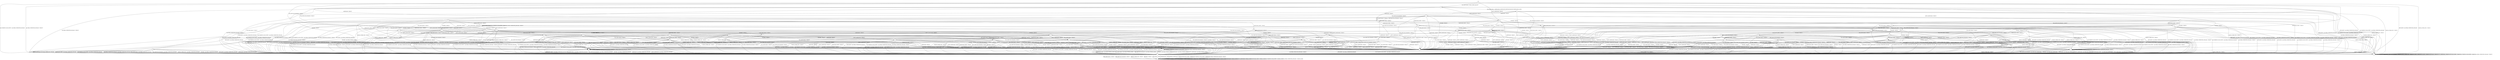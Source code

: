 digraph g {

	s0 [shape="circle" label="s0"];
	s1 [shape="circle" label="s1"];
	s2 [shape="circle" label="s2"];
	s3 [shape="circle" label="s3"];
	s4 [shape="circle" label="s4"];
	s5 [shape="circle" label="s5"];
	s6 [shape="circle" label="s6"];
	s7 [shape="circle" label="s7"];
	s8 [shape="circle" label="s8"];
	s9 [shape="circle" label="s9"];
	s10 [shape="circle" label="s10"];
	s11 [shape="circle" label="s11"];
	s12 [shape="circle" label="s12"];
	s13 [shape="circle" label="s13"];
	s14 [shape="circle" label="s14"];
	s15 [shape="circle" label="s15"];
	s16 [shape="circle" label="s16"];
	s17 [shape="circle" label="s17"];
	s18 [shape="circle" label="s18"];
	s19 [shape="circle" label="s19"];
	s20 [shape="circle" label="s20"];
	s21 [shape="circle" label="s21"];
	s22 [shape="circle" label="s22"];
	s23 [shape="circle" label="s23"];
	s24 [shape="circle" label="s24"];
	s25 [shape="circle" label="s25"];
	s26 [shape="circle" label="s26"];
	s27 [shape="circle" label="s27"];
	s28 [shape="circle" label="s28"];
	s29 [shape="circle" label="s29"];
	s30 [shape="circle" label="s30"];
	s31 [shape="circle" label="s31"];
	s32 [shape="circle" label="s32"];
	s33 [shape="circle" label="s33"];
	s34 [shape="circle" label="s34"];
	s35 [shape="circle" label="s35"];
	s36 [shape="circle" label="s36"];
	s37 [shape="circle" label="s37"];
	s38 [shape="circle" label="s38"];
	s39 [shape="circle" label="s39"];
	s40 [shape="circle" label="s40"];
	s41 [shape="circle" label="s41"];
	s42 [shape="circle" label="s42"];
	s43 [shape="circle" label="s43"];
	s44 [shape="circle" label="s44"];
	s45 [shape="circle" label="s45"];
	s46 [shape="circle" label="s46"];
	s47 [shape="circle" label="s47"];
	s48 [shape="circle" label="s48"];
	s49 [shape="circle" label="s49"];
	s50 [shape="circle" label="s50"];
	s51 [shape="circle" label="s51"];
	s52 [shape="circle" label="s52"];
	s53 [shape="circle" label="s53"];
	s54 [shape="circle" label="s54"];
	s55 [shape="circle" label="s55"];
	s56 [shape="circle" label="s56"];
	s57 [shape="circle" label="s57"];
	s0 -> s2 [label="RSA_CLIENT_HELLO / HELLO_VERIFY_REQUEST"];
	s0 -> s6 [label="RSA_CLIENT_KEY_EXCHANGE / TIMEOUT"];
	s0 -> s11 [label="CHANGE_CIPHER_SPEC / TIMEOUT"];
	s0 -> s8 [label="FINISHED / TIMEOUT"];
	s0 -> s1 [label="APPLICATION / Alert(FATAL,UNEXPECTED_MESSAGE)"];
	s0 -> s48 [label="CERTIFICATE / TIMEOUT"];
	s0 -> s18 [label="EMPTY_CERTIFICATE / TIMEOUT"];
	s0 -> s8 [label="CERTIFICATE_VERIFY / TIMEOUT"];
	s0 -> s1 [label="Alert(WARNING,CLOSE_NOTIFY) / Alert(FATAL,UNEXPECTED_MESSAGE)"];
	s0 -> s1 [label="Alert(FATAL,UNEXPECTED_MESSAGE) / TIMEOUT"];
	s1 -> s3 [label="RSA_CLIENT_HELLO / TIMEOUT"];
	s1 -> s3 [label="RSA_CLIENT_KEY_EXCHANGE / TIMEOUT"];
	s1 -> s3 [label="CHANGE_CIPHER_SPEC / TIMEOUT"];
	s1 -> s3 [label="FINISHED / TIMEOUT"];
	s1 -> s3 [label="APPLICATION / TIMEOUT"];
	s1 -> s3 [label="CERTIFICATE / TIMEOUT"];
	s1 -> s3 [label="EMPTY_CERTIFICATE / TIMEOUT"];
	s1 -> s3 [label="CERTIFICATE_VERIFY / TIMEOUT"];
	s1 -> s3 [label="Alert(WARNING,CLOSE_NOTIFY) / TIMEOUT"];
	s1 -> s3 [label="Alert(FATAL,UNEXPECTED_MESSAGE) / TIMEOUT"];
	s2 -> s4 [label="RSA_CLIENT_HELLO / SERVER_HELLO,CERTIFICATE,CERTIFICATE_REQUEST,SERVER_HELLO_DONE"];
	s2 -> s6 [label="RSA_CLIENT_KEY_EXCHANGE / TIMEOUT"];
	s2 -> s11 [label="CHANGE_CIPHER_SPEC / TIMEOUT"];
	s2 -> s8 [label="FINISHED / TIMEOUT"];
	s2 -> s1 [label="APPLICATION / Alert(FATAL,UNEXPECTED_MESSAGE)"];
	s2 -> s48 [label="CERTIFICATE / TIMEOUT"];
	s2 -> s18 [label="EMPTY_CERTIFICATE / TIMEOUT"];
	s2 -> s8 [label="CERTIFICATE_VERIFY / TIMEOUT"];
	s2 -> s1 [label="Alert(WARNING,CLOSE_NOTIFY) / Alert(FATAL,UNEXPECTED_MESSAGE)"];
	s2 -> s1 [label="Alert(FATAL,UNEXPECTED_MESSAGE) / TIMEOUT"];
	s3 -> s3 [label="RSA_CLIENT_HELLO / SOCKET_CLOSED"];
	s3 -> s3 [label="RSA_CLIENT_KEY_EXCHANGE / SOCKET_CLOSED"];
	s3 -> s3 [label="CHANGE_CIPHER_SPEC / SOCKET_CLOSED"];
	s3 -> s3 [label="FINISHED / SOCKET_CLOSED"];
	s3 -> s3 [label="APPLICATION / SOCKET_CLOSED"];
	s3 -> s3 [label="CERTIFICATE / SOCKET_CLOSED"];
	s3 -> s3 [label="EMPTY_CERTIFICATE / SOCKET_CLOSED"];
	s3 -> s3 [label="CERTIFICATE_VERIFY / SOCKET_CLOSED"];
	s3 -> s3 [label="Alert(WARNING,CLOSE_NOTIFY) / SOCKET_CLOSED"];
	s3 -> s3 [label="Alert(FATAL,UNEXPECTED_MESSAGE) / SOCKET_CLOSED"];
	s4 -> s5 [label="RSA_CLIENT_HELLO / TIMEOUT"];
	s4 -> s14 [label="RSA_CLIENT_KEY_EXCHANGE / TIMEOUT"];
	s4 -> s11 [label="CHANGE_CIPHER_SPEC / TIMEOUT"];
	s4 -> s8 [label="FINISHED / TIMEOUT"];
	s4 -> s1 [label="APPLICATION / Alert(FATAL,UNEXPECTED_MESSAGE)"];
	s4 -> s13 [label="CERTIFICATE / TIMEOUT"];
	s4 -> s9 [label="EMPTY_CERTIFICATE / TIMEOUT"];
	s4 -> s8 [label="CERTIFICATE_VERIFY / TIMEOUT"];
	s4 -> s1 [label="Alert(WARNING,CLOSE_NOTIFY) / Alert(FATAL,UNEXPECTED_MESSAGE)"];
	s4 -> s1 [label="Alert(FATAL,UNEXPECTED_MESSAGE) / TIMEOUT"];
	s5 -> s1 [label="RSA_CLIENT_HELLO / Alert(FATAL,UNEXPECTED_MESSAGE)"];
	s5 -> s1 [label="RSA_CLIENT_KEY_EXCHANGE / Alert(FATAL,UNEXPECTED_MESSAGE)"];
	s5 -> s1 [label="CHANGE_CIPHER_SPEC / Alert(FATAL,UNEXPECTED_MESSAGE)"];
	s5 -> s1 [label="FINISHED / Alert(FATAL,UNEXPECTED_MESSAGE)"];
	s5 -> s1 [label="APPLICATION / Alert(FATAL,UNEXPECTED_MESSAGE)"];
	s5 -> s1 [label="CERTIFICATE / Alert(FATAL,UNEXPECTED_MESSAGE)"];
	s5 -> s1 [label="EMPTY_CERTIFICATE / Alert(FATAL,UNEXPECTED_MESSAGE)"];
	s5 -> s1 [label="CERTIFICATE_VERIFY / Alert(FATAL,UNEXPECTED_MESSAGE)"];
	s5 -> s1 [label="Alert(WARNING,CLOSE_NOTIFY) / Alert(FATAL,UNEXPECTED_MESSAGE)"];
	s5 -> s1 [label="Alert(FATAL,UNEXPECTED_MESSAGE) / Alert(FATAL,UNEXPECTED_MESSAGE)"];
	s6 -> s17 [label="RSA_CLIENT_HELLO / TIMEOUT"];
	s6 -> s8 [label="RSA_CLIENT_KEY_EXCHANGE / TIMEOUT"];
	s6 -> s7 [label="CHANGE_CIPHER_SPEC / TIMEOUT"];
	s6 -> s32 [label="FINISHED / TIMEOUT"];
	s6 -> s1 [label="APPLICATION / Alert(FATAL,UNEXPECTED_MESSAGE)"];
	s6 -> s25 [label="CERTIFICATE / TIMEOUT"];
	s6 -> s25 [label="EMPTY_CERTIFICATE / TIMEOUT"];
	s6 -> s27 [label="CERTIFICATE_VERIFY / TIMEOUT"];
	s6 -> s1 [label="Alert(WARNING,CLOSE_NOTIFY) / Alert(FATAL,UNEXPECTED_MESSAGE)"];
	s6 -> s1 [label="Alert(FATAL,UNEXPECTED_MESSAGE) / TIMEOUT"];
	s7 -> s1 [label="RSA_CLIENT_HELLO / Alert(FATAL,UNEXPECTED_MESSAGE)"];
	s7 -> s1 [label="RSA_CLIENT_KEY_EXCHANGE / Alert(FATAL,UNEXPECTED_MESSAGE)"];
	s7 -> s11 [label="CHANGE_CIPHER_SPEC / TIMEOUT"];
	s7 -> s1 [label="FINISHED / Alert(FATAL,UNEXPECTED_MESSAGE)"];
	s7 -> s7 [label="APPLICATION / TIMEOUT"];
	s7 -> s1 [label="CERTIFICATE / Alert(FATAL,UNEXPECTED_MESSAGE)"];
	s7 -> s1 [label="EMPTY_CERTIFICATE / Alert(FATAL,UNEXPECTED_MESSAGE)"];
	s7 -> s1 [label="CERTIFICATE_VERIFY / Alert(FATAL,UNEXPECTED_MESSAGE)"];
	s7 -> s7 [label="Alert(WARNING,CLOSE_NOTIFY) / TIMEOUT"];
	s7 -> s7 [label="Alert(FATAL,UNEXPECTED_MESSAGE) / TIMEOUT"];
	s8 -> s8 [label="RSA_CLIENT_HELLO / TIMEOUT"];
	s8 -> s8 [label="RSA_CLIENT_KEY_EXCHANGE / TIMEOUT"];
	s8 -> s11 [label="CHANGE_CIPHER_SPEC / TIMEOUT"];
	s8 -> s8 [label="FINISHED / TIMEOUT"];
	s8 -> s1 [label="APPLICATION / Alert(FATAL,UNEXPECTED_MESSAGE)"];
	s8 -> s8 [label="CERTIFICATE / TIMEOUT"];
	s8 -> s8 [label="EMPTY_CERTIFICATE / TIMEOUT"];
	s8 -> s8 [label="CERTIFICATE_VERIFY / TIMEOUT"];
	s8 -> s1 [label="Alert(WARNING,CLOSE_NOTIFY) / Alert(FATAL,UNEXPECTED_MESSAGE)"];
	s8 -> s1 [label="Alert(FATAL,UNEXPECTED_MESSAGE) / TIMEOUT"];
	s9 -> s21 [label="RSA_CLIENT_HELLO / TIMEOUT"];
	s9 -> s55 [label="RSA_CLIENT_KEY_EXCHANGE / TIMEOUT"];
	s9 -> s10 [label="CHANGE_CIPHER_SPEC / TIMEOUT"];
	s9 -> s31 [label="FINISHED / TIMEOUT"];
	s9 -> s1 [label="APPLICATION / Alert(FATAL,UNEXPECTED_MESSAGE)"];
	s9 -> s8 [label="CERTIFICATE / TIMEOUT"];
	s9 -> s8 [label="EMPTY_CERTIFICATE / TIMEOUT"];
	s9 -> s12 [label="CERTIFICATE_VERIFY / TIMEOUT"];
	s9 -> s1 [label="Alert(WARNING,CLOSE_NOTIFY) / Alert(FATAL,UNEXPECTED_MESSAGE)"];
	s9 -> s1 [label="Alert(FATAL,UNEXPECTED_MESSAGE) / TIMEOUT"];
	s10 -> s1 [label="RSA_CLIENT_HELLO / Alert(FATAL,BAD_CERTIFICATE)"];
	s10 -> s1 [label="RSA_CLIENT_KEY_EXCHANGE / Alert(FATAL,BAD_CERTIFICATE)"];
	s10 -> s11 [label="CHANGE_CIPHER_SPEC / TIMEOUT"];
	s10 -> s1 [label="FINISHED / Alert(FATAL,BAD_CERTIFICATE)"];
	s10 -> s10 [label="APPLICATION / TIMEOUT"];
	s10 -> s1 [label="CERTIFICATE / Alert(FATAL,BAD_CERTIFICATE)"];
	s10 -> s1 [label="EMPTY_CERTIFICATE / Alert(FATAL,BAD_CERTIFICATE)"];
	s10 -> s1 [label="CERTIFICATE_VERIFY / Alert(FATAL,BAD_CERTIFICATE)"];
	s10 -> s10 [label="Alert(WARNING,CLOSE_NOTIFY) / TIMEOUT"];
	s10 -> s10 [label="Alert(FATAL,UNEXPECTED_MESSAGE) / TIMEOUT"];
	s11 -> s11 [label="RSA_CLIENT_HELLO / TIMEOUT"];
	s11 -> s11 [label="RSA_CLIENT_KEY_EXCHANGE / TIMEOUT"];
	s11 -> s11 [label="CHANGE_CIPHER_SPEC / TIMEOUT"];
	s11 -> s11 [label="FINISHED / TIMEOUT"];
	s11 -> s11 [label="APPLICATION / TIMEOUT"];
	s11 -> s11 [label="CERTIFICATE / TIMEOUT"];
	s11 -> s11 [label="EMPTY_CERTIFICATE / TIMEOUT"];
	s11 -> s11 [label="CERTIFICATE_VERIFY / TIMEOUT"];
	s11 -> s11 [label="Alert(WARNING,CLOSE_NOTIFY) / TIMEOUT"];
	s11 -> s11 [label="Alert(FATAL,UNEXPECTED_MESSAGE) / TIMEOUT"];
	s12 -> s46 [label="RSA_CLIENT_HELLO / TIMEOUT"];
	s12 -> s50 [label="RSA_CLIENT_KEY_EXCHANGE / TIMEOUT"];
	s12 -> s10 [label="CHANGE_CIPHER_SPEC / TIMEOUT"];
	s12 -> s33 [label="FINISHED / TIMEOUT"];
	s12 -> s1 [label="APPLICATION / Alert(FATAL,UNEXPECTED_MESSAGE)"];
	s12 -> s8 [label="CERTIFICATE / TIMEOUT"];
	s12 -> s8 [label="EMPTY_CERTIFICATE / TIMEOUT"];
	s12 -> s8 [label="CERTIFICATE_VERIFY / TIMEOUT"];
	s12 -> s1 [label="Alert(WARNING,CLOSE_NOTIFY) / Alert(FATAL,UNEXPECTED_MESSAGE)"];
	s12 -> s1 [label="Alert(FATAL,UNEXPECTED_MESSAGE) / TIMEOUT"];
	s13 -> s48 [label="RSA_CLIENT_HELLO / TIMEOUT"];
	s13 -> s8 [label="RSA_CLIENT_KEY_EXCHANGE / TIMEOUT"];
	s13 -> s11 [label="CHANGE_CIPHER_SPEC / TIMEOUT"];
	s13 -> s47 [label="FINISHED / TIMEOUT"];
	s13 -> s1 [label="APPLICATION / Alert(FATAL,UNEXPECTED_MESSAGE)"];
	s13 -> s8 [label="CERTIFICATE / TIMEOUT"];
	s13 -> s8 [label="EMPTY_CERTIFICATE / TIMEOUT"];
	s13 -> s52 [label="CERTIFICATE_VERIFY / TIMEOUT"];
	s13 -> s1 [label="Alert(WARNING,CLOSE_NOTIFY) / Alert(FATAL,UNEXPECTED_MESSAGE)"];
	s13 -> s1 [label="Alert(FATAL,UNEXPECTED_MESSAGE) / TIMEOUT"];
	s14 -> s17 [label="RSA_CLIENT_HELLO / TIMEOUT"];
	s14 -> s8 [label="RSA_CLIENT_KEY_EXCHANGE / TIMEOUT"];
	s14 -> s22 [label="CHANGE_CIPHER_SPEC / TIMEOUT"];
	s14 -> s32 [label="FINISHED / TIMEOUT"];
	s14 -> s1 [label="APPLICATION / Alert(FATAL,UNEXPECTED_MESSAGE)"];
	s14 -> s25 [label="CERTIFICATE / TIMEOUT"];
	s14 -> s25 [label="EMPTY_CERTIFICATE / TIMEOUT"];
	s14 -> s15 [label="CERTIFICATE_VERIFY / TIMEOUT"];
	s14 -> s1 [label="Alert(WARNING,CLOSE_NOTIFY) / Alert(FATAL,UNEXPECTED_MESSAGE)"];
	s14 -> s1 [label="Alert(FATAL,UNEXPECTED_MESSAGE) / TIMEOUT"];
	s15 -> s15 [label="RSA_CLIENT_HELLO / TIMEOUT"];
	s15 -> s8 [label="RSA_CLIENT_KEY_EXCHANGE / TIMEOUT"];
	s15 -> s16 [label="CHANGE_CIPHER_SPEC / TIMEOUT"];
	s15 -> s34 [label="FINISHED / TIMEOUT"];
	s15 -> s1 [label="APPLICATION / Alert(FATAL,UNEXPECTED_MESSAGE)"];
	s15 -> s20 [label="CERTIFICATE / TIMEOUT"];
	s15 -> s20 [label="EMPTY_CERTIFICATE / TIMEOUT"];
	s15 -> s8 [label="CERTIFICATE_VERIFY / TIMEOUT"];
	s15 -> s1 [label="Alert(WARNING,CLOSE_NOTIFY) / Alert(FATAL,UNEXPECTED_MESSAGE)"];
	s15 -> s1 [label="Alert(FATAL,UNEXPECTED_MESSAGE) / TIMEOUT"];
	s16 -> s1 [label="RSA_CLIENT_HELLO / Alert(FATAL,INTERNAL_ERROR)"];
	s16 -> s1 [label="RSA_CLIENT_KEY_EXCHANGE / Alert(FATAL,INTERNAL_ERROR)"];
	s16 -> s11 [label="CHANGE_CIPHER_SPEC / TIMEOUT"];
	s16 -> s1 [label="FINISHED / Alert(FATAL,INTERNAL_ERROR)"];
	s16 -> s16 [label="APPLICATION / TIMEOUT"];
	s16 -> s1 [label="CERTIFICATE / Alert(FATAL,INTERNAL_ERROR)"];
	s16 -> s1 [label="EMPTY_CERTIFICATE / Alert(FATAL,INTERNAL_ERROR)"];
	s16 -> s1 [label="CERTIFICATE_VERIFY / Alert(FATAL,INTERNAL_ERROR)"];
	s16 -> s16 [label="Alert(WARNING,CLOSE_NOTIFY) / TIMEOUT"];
	s16 -> s16 [label="Alert(FATAL,UNEXPECTED_MESSAGE) / TIMEOUT"];
	s17 -> s8 [label="RSA_CLIENT_HELLO / TIMEOUT"];
	s17 -> s8 [label="RSA_CLIENT_KEY_EXCHANGE / TIMEOUT"];
	s17 -> s7 [label="CHANGE_CIPHER_SPEC / TIMEOUT"];
	s17 -> s54 [label="FINISHED / TIMEOUT"];
	s17 -> s1 [label="APPLICATION / Alert(FATAL,UNEXPECTED_MESSAGE)"];
	s17 -> s24 [label="CERTIFICATE / TIMEOUT"];
	s17 -> s24 [label="EMPTY_CERTIFICATE / TIMEOUT"];
	s17 -> s23 [label="CERTIFICATE_VERIFY / TIMEOUT"];
	s17 -> s1 [label="Alert(WARNING,CLOSE_NOTIFY) / Alert(FATAL,UNEXPECTED_MESSAGE)"];
	s17 -> s1 [label="Alert(FATAL,UNEXPECTED_MESSAGE) / TIMEOUT"];
	s18 -> s19 [label="RSA_CLIENT_HELLO / TIMEOUT"];
	s18 -> s25 [label="RSA_CLIENT_KEY_EXCHANGE / TIMEOUT"];
	s18 -> s7 [label="CHANGE_CIPHER_SPEC / TIMEOUT"];
	s18 -> s29 [label="FINISHED / TIMEOUT"];
	s18 -> s1 [label="APPLICATION / Alert(FATAL,UNEXPECTED_MESSAGE)"];
	s18 -> s8 [label="CERTIFICATE / TIMEOUT"];
	s18 -> s8 [label="EMPTY_CERTIFICATE / TIMEOUT"];
	s18 -> s52 [label="CERTIFICATE_VERIFY / TIMEOUT"];
	s18 -> s1 [label="Alert(WARNING,CLOSE_NOTIFY) / Alert(FATAL,UNEXPECTED_MESSAGE)"];
	s18 -> s1 [label="Alert(FATAL,UNEXPECTED_MESSAGE) / TIMEOUT"];
	s19 -> s8 [label="RSA_CLIENT_HELLO / TIMEOUT"];
	s19 -> s24 [label="RSA_CLIENT_KEY_EXCHANGE / TIMEOUT"];
	s19 -> s7 [label="CHANGE_CIPHER_SPEC / TIMEOUT"];
	s19 -> s26 [label="FINISHED / TIMEOUT"];
	s19 -> s1 [label="APPLICATION / Alert(FATAL,UNEXPECTED_MESSAGE)"];
	s19 -> s8 [label="CERTIFICATE / TIMEOUT"];
	s19 -> s8 [label="EMPTY_CERTIFICATE / TIMEOUT"];
	s19 -> s19 [label="CERTIFICATE_VERIFY / TIMEOUT"];
	s19 -> s1 [label="Alert(WARNING,CLOSE_NOTIFY) / Alert(FATAL,UNEXPECTED_MESSAGE)"];
	s19 -> s1 [label="Alert(FATAL,UNEXPECTED_MESSAGE) / TIMEOUT"];
	s20 -> s39 [label="RSA_CLIENT_HELLO / TIMEOUT"];
	s20 -> s8 [label="RSA_CLIENT_KEY_EXCHANGE / TIMEOUT"];
	s20 -> s16 [label="CHANGE_CIPHER_SPEC / TIMEOUT"];
	s20 -> s35 [label="FINISHED / TIMEOUT"];
	s20 -> s1 [label="APPLICATION / Alert(FATAL,UNEXPECTED_MESSAGE)"];
	s20 -> s8 [label="CERTIFICATE / TIMEOUT"];
	s20 -> s8 [label="EMPTY_CERTIFICATE / TIMEOUT"];
	s20 -> s8 [label="CERTIFICATE_VERIFY / TIMEOUT"];
	s20 -> s1 [label="Alert(WARNING,CLOSE_NOTIFY) / Alert(FATAL,UNEXPECTED_MESSAGE)"];
	s20 -> s1 [label="Alert(FATAL,UNEXPECTED_MESSAGE) / TIMEOUT"];
	s21 -> s8 [label="RSA_CLIENT_HELLO / TIMEOUT"];
	s21 -> s21 [label="RSA_CLIENT_KEY_EXCHANGE / TIMEOUT"];
	s21 -> s10 [label="CHANGE_CIPHER_SPEC / TIMEOUT"];
	s21 -> s53 [label="FINISHED / TIMEOUT"];
	s21 -> s1 [label="APPLICATION / Alert(FATAL,UNEXPECTED_MESSAGE)"];
	s21 -> s8 [label="CERTIFICATE / TIMEOUT"];
	s21 -> s8 [label="EMPTY_CERTIFICATE / TIMEOUT"];
	s21 -> s46 [label="CERTIFICATE_VERIFY / TIMEOUT"];
	s21 -> s1 [label="Alert(WARNING,CLOSE_NOTIFY) / Alert(FATAL,UNEXPECTED_MESSAGE)"];
	s21 -> s1 [label="Alert(FATAL,UNEXPECTED_MESSAGE) / TIMEOUT"];
	s22 -> s17 [label="RSA_CLIENT_HELLO / TIMEOUT"];
	s22 -> s8 [label="RSA_CLIENT_KEY_EXCHANGE / TIMEOUT"];
	s22 -> s11 [label="CHANGE_CIPHER_SPEC / TIMEOUT"];
	s22 -> s1 [label="FINISHED / Alert(FATAL,INTERNAL_ERROR)"];
	s22 -> s22 [label="APPLICATION / TIMEOUT"];
	s22 -> s25 [label="CERTIFICATE / TIMEOUT"];
	s22 -> s25 [label="EMPTY_CERTIFICATE / TIMEOUT"];
	s22 -> s27 [label="CERTIFICATE_VERIFY / TIMEOUT"];
	s22 -> s22 [label="Alert(WARNING,CLOSE_NOTIFY) / TIMEOUT"];
	s22 -> s22 [label="Alert(FATAL,UNEXPECTED_MESSAGE) / TIMEOUT"];
	s23 -> s8 [label="RSA_CLIENT_HELLO / TIMEOUT"];
	s23 -> s8 [label="RSA_CLIENT_KEY_EXCHANGE / TIMEOUT"];
	s23 -> s7 [label="CHANGE_CIPHER_SPEC / TIMEOUT"];
	s23 -> s38 [label="FINISHED / TIMEOUT"];
	s23 -> s1 [label="APPLICATION / Alert(FATAL,UNEXPECTED_MESSAGE)"];
	s23 -> s30 [label="CERTIFICATE / TIMEOUT"];
	s23 -> s30 [label="EMPTY_CERTIFICATE / TIMEOUT"];
	s23 -> s8 [label="CERTIFICATE_VERIFY / TIMEOUT"];
	s23 -> s1 [label="Alert(WARNING,CLOSE_NOTIFY) / Alert(FATAL,UNEXPECTED_MESSAGE)"];
	s23 -> s1 [label="Alert(FATAL,UNEXPECTED_MESSAGE) / TIMEOUT"];
	s24 -> s8 [label="RSA_CLIENT_HELLO / TIMEOUT"];
	s24 -> s8 [label="RSA_CLIENT_KEY_EXCHANGE / TIMEOUT"];
	s24 -> s7 [label="CHANGE_CIPHER_SPEC / TIMEOUT"];
	s24 -> s57 [label="FINISHED / TIMEOUT"];
	s24 -> s1 [label="APPLICATION / Alert(FATAL,UNEXPECTED_MESSAGE)"];
	s24 -> s8 [label="CERTIFICATE / TIMEOUT"];
	s24 -> s8 [label="EMPTY_CERTIFICATE / TIMEOUT"];
	s24 -> s30 [label="CERTIFICATE_VERIFY / TIMEOUT"];
	s24 -> s1 [label="Alert(WARNING,CLOSE_NOTIFY) / Alert(FATAL,UNEXPECTED_MESSAGE)"];
	s24 -> s1 [label="Alert(FATAL,UNEXPECTED_MESSAGE) / TIMEOUT"];
	s25 -> s24 [label="RSA_CLIENT_HELLO / TIMEOUT"];
	s25 -> s8 [label="RSA_CLIENT_KEY_EXCHANGE / TIMEOUT"];
	s25 -> s7 [label="CHANGE_CIPHER_SPEC / TIMEOUT"];
	s25 -> s43 [label="FINISHED / TIMEOUT"];
	s25 -> s1 [label="APPLICATION / Alert(FATAL,UNEXPECTED_MESSAGE)"];
	s25 -> s8 [label="CERTIFICATE / TIMEOUT"];
	s25 -> s8 [label="EMPTY_CERTIFICATE / TIMEOUT"];
	s25 -> s28 [label="CERTIFICATE_VERIFY / TIMEOUT"];
	s25 -> s1 [label="Alert(WARNING,CLOSE_NOTIFY) / Alert(FATAL,UNEXPECTED_MESSAGE)"];
	s25 -> s1 [label="Alert(FATAL,UNEXPECTED_MESSAGE) / TIMEOUT"];
	s26 -> s8 [label="RSA_CLIENT_HELLO / TIMEOUT"];
	s26 -> s57 [label="RSA_CLIENT_KEY_EXCHANGE / TIMEOUT"];
	s26 -> s7 [label="CHANGE_CIPHER_SPEC / TIMEOUT"];
	s26 -> s8 [label="FINISHED / TIMEOUT"];
	s26 -> s1 [label="APPLICATION / Alert(FATAL,UNEXPECTED_MESSAGE)"];
	s26 -> s8 [label="CERTIFICATE / TIMEOUT"];
	s26 -> s8 [label="EMPTY_CERTIFICATE / TIMEOUT"];
	s26 -> s42 [label="CERTIFICATE_VERIFY / TIMEOUT"];
	s26 -> s1 [label="Alert(WARNING,CLOSE_NOTIFY) / Alert(FATAL,UNEXPECTED_MESSAGE)"];
	s26 -> s1 [label="Alert(FATAL,UNEXPECTED_MESSAGE) / TIMEOUT"];
	s27 -> s23 [label="RSA_CLIENT_HELLO / TIMEOUT"];
	s27 -> s8 [label="RSA_CLIENT_KEY_EXCHANGE / TIMEOUT"];
	s27 -> s7 [label="CHANGE_CIPHER_SPEC / TIMEOUT"];
	s27 -> s36 [label="FINISHED / TIMEOUT"];
	s27 -> s1 [label="APPLICATION / Alert(FATAL,UNEXPECTED_MESSAGE)"];
	s27 -> s28 [label="CERTIFICATE / TIMEOUT"];
	s27 -> s28 [label="EMPTY_CERTIFICATE / TIMEOUT"];
	s27 -> s8 [label="CERTIFICATE_VERIFY / TIMEOUT"];
	s27 -> s1 [label="Alert(WARNING,CLOSE_NOTIFY) / Alert(FATAL,UNEXPECTED_MESSAGE)"];
	s27 -> s1 [label="Alert(FATAL,UNEXPECTED_MESSAGE) / TIMEOUT"];
	s28 -> s30 [label="RSA_CLIENT_HELLO / TIMEOUT"];
	s28 -> s8 [label="RSA_CLIENT_KEY_EXCHANGE / TIMEOUT"];
	s28 -> s7 [label="CHANGE_CIPHER_SPEC / TIMEOUT"];
	s28 -> s44 [label="FINISHED / TIMEOUT"];
	s28 -> s1 [label="APPLICATION / Alert(FATAL,UNEXPECTED_MESSAGE)"];
	s28 -> s8 [label="CERTIFICATE / TIMEOUT"];
	s28 -> s8 [label="EMPTY_CERTIFICATE / TIMEOUT"];
	s28 -> s8 [label="CERTIFICATE_VERIFY / TIMEOUT"];
	s28 -> s1 [label="Alert(WARNING,CLOSE_NOTIFY) / Alert(FATAL,UNEXPECTED_MESSAGE)"];
	s28 -> s1 [label="Alert(FATAL,UNEXPECTED_MESSAGE) / TIMEOUT"];
	s29 -> s26 [label="RSA_CLIENT_HELLO / TIMEOUT"];
	s29 -> s43 [label="RSA_CLIENT_KEY_EXCHANGE / TIMEOUT"];
	s29 -> s7 [label="CHANGE_CIPHER_SPEC / TIMEOUT"];
	s29 -> s8 [label="FINISHED / TIMEOUT"];
	s29 -> s1 [label="APPLICATION / Alert(FATAL,UNEXPECTED_MESSAGE)"];
	s29 -> s8 [label="CERTIFICATE / TIMEOUT"];
	s29 -> s8 [label="EMPTY_CERTIFICATE / TIMEOUT"];
	s29 -> s29 [label="CERTIFICATE_VERIFY / TIMEOUT"];
	s29 -> s1 [label="Alert(WARNING,CLOSE_NOTIFY) / Alert(FATAL,UNEXPECTED_MESSAGE)"];
	s29 -> s1 [label="Alert(FATAL,UNEXPECTED_MESSAGE) / TIMEOUT"];
	s30 -> s8 [label="RSA_CLIENT_HELLO / TIMEOUT"];
	s30 -> s8 [label="RSA_CLIENT_KEY_EXCHANGE / TIMEOUT"];
	s30 -> s7 [label="CHANGE_CIPHER_SPEC / TIMEOUT"];
	s30 -> s45 [label="FINISHED / TIMEOUT"];
	s30 -> s1 [label="APPLICATION / Alert(FATAL,UNEXPECTED_MESSAGE)"];
	s30 -> s8 [label="CERTIFICATE / TIMEOUT"];
	s30 -> s8 [label="EMPTY_CERTIFICATE / TIMEOUT"];
	s30 -> s8 [label="CERTIFICATE_VERIFY / TIMEOUT"];
	s30 -> s1 [label="Alert(WARNING,CLOSE_NOTIFY) / Alert(FATAL,UNEXPECTED_MESSAGE)"];
	s30 -> s1 [label="Alert(FATAL,UNEXPECTED_MESSAGE) / TIMEOUT"];
	s31 -> s53 [label="RSA_CLIENT_HELLO / TIMEOUT"];
	s31 -> s40 [label="RSA_CLIENT_KEY_EXCHANGE / TIMEOUT"];
	s31 -> s10 [label="CHANGE_CIPHER_SPEC / TIMEOUT"];
	s31 -> s8 [label="FINISHED / TIMEOUT"];
	s31 -> s1 [label="APPLICATION / Alert(FATAL,UNEXPECTED_MESSAGE)"];
	s31 -> s8 [label="CERTIFICATE / TIMEOUT"];
	s31 -> s8 [label="EMPTY_CERTIFICATE / TIMEOUT"];
	s31 -> s33 [label="CERTIFICATE_VERIFY / TIMEOUT"];
	s31 -> s1 [label="Alert(WARNING,CLOSE_NOTIFY) / Alert(FATAL,UNEXPECTED_MESSAGE)"];
	s31 -> s1 [label="Alert(FATAL,UNEXPECTED_MESSAGE) / TIMEOUT"];
	s32 -> s54 [label="RSA_CLIENT_HELLO / TIMEOUT"];
	s32 -> s8 [label="RSA_CLIENT_KEY_EXCHANGE / TIMEOUT"];
	s32 -> s7 [label="CHANGE_CIPHER_SPEC / TIMEOUT"];
	s32 -> s8 [label="FINISHED / TIMEOUT"];
	s32 -> s1 [label="APPLICATION / Alert(FATAL,UNEXPECTED_MESSAGE)"];
	s32 -> s43 [label="CERTIFICATE / TIMEOUT"];
	s32 -> s43 [label="EMPTY_CERTIFICATE / TIMEOUT"];
	s32 -> s36 [label="CERTIFICATE_VERIFY / TIMEOUT"];
	s32 -> s1 [label="Alert(WARNING,CLOSE_NOTIFY) / Alert(FATAL,UNEXPECTED_MESSAGE)"];
	s32 -> s1 [label="Alert(FATAL,UNEXPECTED_MESSAGE) / TIMEOUT"];
	s33 -> s37 [label="RSA_CLIENT_HELLO / TIMEOUT"];
	s33 -> s41 [label="RSA_CLIENT_KEY_EXCHANGE / TIMEOUT"];
	s33 -> s10 [label="CHANGE_CIPHER_SPEC / TIMEOUT"];
	s33 -> s8 [label="FINISHED / TIMEOUT"];
	s33 -> s1 [label="APPLICATION / Alert(FATAL,UNEXPECTED_MESSAGE)"];
	s33 -> s8 [label="CERTIFICATE / TIMEOUT"];
	s33 -> s8 [label="EMPTY_CERTIFICATE / TIMEOUT"];
	s33 -> s8 [label="CERTIFICATE_VERIFY / TIMEOUT"];
	s33 -> s1 [label="Alert(WARNING,CLOSE_NOTIFY) / Alert(FATAL,UNEXPECTED_MESSAGE)"];
	s33 -> s1 [label="Alert(FATAL,UNEXPECTED_MESSAGE) / TIMEOUT"];
	s34 -> s34 [label="RSA_CLIENT_HELLO / TIMEOUT"];
	s34 -> s8 [label="RSA_CLIENT_KEY_EXCHANGE / TIMEOUT"];
	s34 -> s16 [label="CHANGE_CIPHER_SPEC / TIMEOUT"];
	s34 -> s8 [label="FINISHED / TIMEOUT"];
	s34 -> s1 [label="APPLICATION / Alert(FATAL,UNEXPECTED_MESSAGE)"];
	s34 -> s35 [label="CERTIFICATE / TIMEOUT"];
	s34 -> s35 [label="EMPTY_CERTIFICATE / TIMEOUT"];
	s34 -> s8 [label="CERTIFICATE_VERIFY / TIMEOUT"];
	s34 -> s1 [label="Alert(WARNING,CLOSE_NOTIFY) / Alert(FATAL,UNEXPECTED_MESSAGE)"];
	s34 -> s1 [label="Alert(FATAL,UNEXPECTED_MESSAGE) / TIMEOUT"];
	s35 -> s49 [label="RSA_CLIENT_HELLO / TIMEOUT"];
	s35 -> s8 [label="RSA_CLIENT_KEY_EXCHANGE / TIMEOUT"];
	s35 -> s16 [label="CHANGE_CIPHER_SPEC / TIMEOUT"];
	s35 -> s8 [label="FINISHED / TIMEOUT"];
	s35 -> s1 [label="APPLICATION / Alert(FATAL,UNEXPECTED_MESSAGE)"];
	s35 -> s8 [label="CERTIFICATE / TIMEOUT"];
	s35 -> s8 [label="EMPTY_CERTIFICATE / TIMEOUT"];
	s35 -> s8 [label="CERTIFICATE_VERIFY / TIMEOUT"];
	s35 -> s1 [label="Alert(WARNING,CLOSE_NOTIFY) / Alert(FATAL,UNEXPECTED_MESSAGE)"];
	s35 -> s1 [label="Alert(FATAL,UNEXPECTED_MESSAGE) / TIMEOUT"];
	s36 -> s38 [label="RSA_CLIENT_HELLO / TIMEOUT"];
	s36 -> s8 [label="RSA_CLIENT_KEY_EXCHANGE / TIMEOUT"];
	s36 -> s7 [label="CHANGE_CIPHER_SPEC / TIMEOUT"];
	s36 -> s8 [label="FINISHED / TIMEOUT"];
	s36 -> s1 [label="APPLICATION / Alert(FATAL,UNEXPECTED_MESSAGE)"];
	s36 -> s44 [label="CERTIFICATE / TIMEOUT"];
	s36 -> s44 [label="EMPTY_CERTIFICATE / TIMEOUT"];
	s36 -> s8 [label="CERTIFICATE_VERIFY / TIMEOUT"];
	s36 -> s1 [label="Alert(WARNING,CLOSE_NOTIFY) / Alert(FATAL,UNEXPECTED_MESSAGE)"];
	s36 -> s1 [label="Alert(FATAL,UNEXPECTED_MESSAGE) / TIMEOUT"];
	s37 -> s8 [label="RSA_CLIENT_HELLO / TIMEOUT"];
	s37 -> s51 [label="RSA_CLIENT_KEY_EXCHANGE / TIMEOUT"];
	s37 -> s10 [label="CHANGE_CIPHER_SPEC / TIMEOUT"];
	s37 -> s8 [label="FINISHED / TIMEOUT"];
	s37 -> s1 [label="APPLICATION / Alert(FATAL,UNEXPECTED_MESSAGE)"];
	s37 -> s8 [label="CERTIFICATE / TIMEOUT"];
	s37 -> s8 [label="EMPTY_CERTIFICATE / TIMEOUT"];
	s37 -> s8 [label="CERTIFICATE_VERIFY / TIMEOUT"];
	s37 -> s1 [label="Alert(WARNING,CLOSE_NOTIFY) / Alert(FATAL,UNEXPECTED_MESSAGE)"];
	s37 -> s1 [label="Alert(FATAL,UNEXPECTED_MESSAGE) / TIMEOUT"];
	s38 -> s8 [label="RSA_CLIENT_HELLO / TIMEOUT"];
	s38 -> s8 [label="RSA_CLIENT_KEY_EXCHANGE / TIMEOUT"];
	s38 -> s7 [label="CHANGE_CIPHER_SPEC / TIMEOUT"];
	s38 -> s8 [label="FINISHED / TIMEOUT"];
	s38 -> s1 [label="APPLICATION / Alert(FATAL,UNEXPECTED_MESSAGE)"];
	s38 -> s45 [label="CERTIFICATE / TIMEOUT"];
	s38 -> s45 [label="EMPTY_CERTIFICATE / TIMEOUT"];
	s38 -> s8 [label="CERTIFICATE_VERIFY / TIMEOUT"];
	s38 -> s1 [label="Alert(WARNING,CLOSE_NOTIFY) / Alert(FATAL,UNEXPECTED_MESSAGE)"];
	s38 -> s1 [label="Alert(FATAL,UNEXPECTED_MESSAGE) / TIMEOUT"];
	s39 -> s8 [label="RSA_CLIENT_HELLO / TIMEOUT"];
	s39 -> s8 [label="RSA_CLIENT_KEY_EXCHANGE / TIMEOUT"];
	s39 -> s16 [label="CHANGE_CIPHER_SPEC / TIMEOUT"];
	s39 -> s49 [label="FINISHED / TIMEOUT"];
	s39 -> s1 [label="APPLICATION / Alert(FATAL,UNEXPECTED_MESSAGE)"];
	s39 -> s8 [label="CERTIFICATE / TIMEOUT"];
	s39 -> s8 [label="EMPTY_CERTIFICATE / TIMEOUT"];
	s39 -> s8 [label="CERTIFICATE_VERIFY / TIMEOUT"];
	s39 -> s1 [label="Alert(WARNING,CLOSE_NOTIFY) / Alert(FATAL,UNEXPECTED_MESSAGE)"];
	s39 -> s1 [label="Alert(FATAL,UNEXPECTED_MESSAGE) / TIMEOUT"];
	s40 -> s56 [label="RSA_CLIENT_HELLO / TIMEOUT"];
	s40 -> s8 [label="RSA_CLIENT_KEY_EXCHANGE / TIMEOUT"];
	s40 -> s10 [label="CHANGE_CIPHER_SPEC / TIMEOUT"];
	s40 -> s8 [label="FINISHED / TIMEOUT"];
	s40 -> s1 [label="APPLICATION / Alert(FATAL,UNEXPECTED_MESSAGE)"];
	s40 -> s8 [label="CERTIFICATE / TIMEOUT"];
	s40 -> s8 [label="EMPTY_CERTIFICATE / TIMEOUT"];
	s40 -> s41 [label="CERTIFICATE_VERIFY / TIMEOUT"];
	s40 -> s1 [label="Alert(WARNING,CLOSE_NOTIFY) / Alert(FATAL,UNEXPECTED_MESSAGE)"];
	s40 -> s1 [label="Alert(FATAL,UNEXPECTED_MESSAGE) / TIMEOUT"];
	s41 -> s51 [label="RSA_CLIENT_HELLO / TIMEOUT"];
	s41 -> s8 [label="RSA_CLIENT_KEY_EXCHANGE / TIMEOUT"];
	s41 -> s10 [label="CHANGE_CIPHER_SPEC / TIMEOUT"];
	s41 -> s8 [label="FINISHED / TIMEOUT"];
	s41 -> s1 [label="APPLICATION / Alert(FATAL,UNEXPECTED_MESSAGE)"];
	s41 -> s8 [label="CERTIFICATE / TIMEOUT"];
	s41 -> s8 [label="EMPTY_CERTIFICATE / TIMEOUT"];
	s41 -> s8 [label="CERTIFICATE_VERIFY / TIMEOUT"];
	s41 -> s1 [label="Alert(WARNING,CLOSE_NOTIFY) / Alert(FATAL,UNEXPECTED_MESSAGE)"];
	s41 -> s1 [label="Alert(FATAL,UNEXPECTED_MESSAGE) / TIMEOUT"];
	s42 -> s8 [label="RSA_CLIENT_HELLO / TIMEOUT"];
	s42 -> s45 [label="RSA_CLIENT_KEY_EXCHANGE / TIMEOUT"];
	s42 -> s7 [label="CHANGE_CIPHER_SPEC / TIMEOUT"];
	s42 -> s8 [label="FINISHED / TIMEOUT"];
	s42 -> s1 [label="APPLICATION / Alert(FATAL,UNEXPECTED_MESSAGE)"];
	s42 -> s8 [label="CERTIFICATE / TIMEOUT"];
	s42 -> s8 [label="EMPTY_CERTIFICATE / TIMEOUT"];
	s42 -> s8 [label="CERTIFICATE_VERIFY / TIMEOUT"];
	s42 -> s1 [label="Alert(WARNING,CLOSE_NOTIFY) / Alert(FATAL,UNEXPECTED_MESSAGE)"];
	s42 -> s1 [label="Alert(FATAL,UNEXPECTED_MESSAGE) / TIMEOUT"];
	s43 -> s57 [label="RSA_CLIENT_HELLO / TIMEOUT"];
	s43 -> s8 [label="RSA_CLIENT_KEY_EXCHANGE / TIMEOUT"];
	s43 -> s7 [label="CHANGE_CIPHER_SPEC / TIMEOUT"];
	s43 -> s8 [label="FINISHED / TIMEOUT"];
	s43 -> s1 [label="APPLICATION / Alert(FATAL,UNEXPECTED_MESSAGE)"];
	s43 -> s8 [label="CERTIFICATE / TIMEOUT"];
	s43 -> s8 [label="EMPTY_CERTIFICATE / TIMEOUT"];
	s43 -> s44 [label="CERTIFICATE_VERIFY / TIMEOUT"];
	s43 -> s1 [label="Alert(WARNING,CLOSE_NOTIFY) / Alert(FATAL,UNEXPECTED_MESSAGE)"];
	s43 -> s1 [label="Alert(FATAL,UNEXPECTED_MESSAGE) / TIMEOUT"];
	s44 -> s45 [label="RSA_CLIENT_HELLO / TIMEOUT"];
	s44 -> s8 [label="RSA_CLIENT_KEY_EXCHANGE / TIMEOUT"];
	s44 -> s7 [label="CHANGE_CIPHER_SPEC / TIMEOUT"];
	s44 -> s8 [label="FINISHED / TIMEOUT"];
	s44 -> s1 [label="APPLICATION / Alert(FATAL,UNEXPECTED_MESSAGE)"];
	s44 -> s8 [label="CERTIFICATE / TIMEOUT"];
	s44 -> s8 [label="EMPTY_CERTIFICATE / TIMEOUT"];
	s44 -> s8 [label="CERTIFICATE_VERIFY / TIMEOUT"];
	s44 -> s1 [label="Alert(WARNING,CLOSE_NOTIFY) / Alert(FATAL,UNEXPECTED_MESSAGE)"];
	s44 -> s1 [label="Alert(FATAL,UNEXPECTED_MESSAGE) / TIMEOUT"];
	s45 -> s8 [label="RSA_CLIENT_HELLO / TIMEOUT"];
	s45 -> s8 [label="RSA_CLIENT_KEY_EXCHANGE / TIMEOUT"];
	s45 -> s7 [label="CHANGE_CIPHER_SPEC / TIMEOUT"];
	s45 -> s8 [label="FINISHED / TIMEOUT"];
	s45 -> s1 [label="APPLICATION / Alert(FATAL,UNEXPECTED_MESSAGE)"];
	s45 -> s8 [label="CERTIFICATE / TIMEOUT"];
	s45 -> s8 [label="EMPTY_CERTIFICATE / TIMEOUT"];
	s45 -> s8 [label="CERTIFICATE_VERIFY / TIMEOUT"];
	s45 -> s1 [label="Alert(WARNING,CLOSE_NOTIFY) / Alert(FATAL,UNEXPECTED_MESSAGE)"];
	s45 -> s1 [label="Alert(FATAL,UNEXPECTED_MESSAGE) / TIMEOUT"];
	s46 -> s8 [label="RSA_CLIENT_HELLO / TIMEOUT"];
	s46 -> s46 [label="RSA_CLIENT_KEY_EXCHANGE / TIMEOUT"];
	s46 -> s10 [label="CHANGE_CIPHER_SPEC / TIMEOUT"];
	s46 -> s37 [label="FINISHED / TIMEOUT"];
	s46 -> s1 [label="APPLICATION / Alert(FATAL,UNEXPECTED_MESSAGE)"];
	s46 -> s8 [label="CERTIFICATE / TIMEOUT"];
	s46 -> s8 [label="EMPTY_CERTIFICATE / TIMEOUT"];
	s46 -> s8 [label="CERTIFICATE_VERIFY / TIMEOUT"];
	s46 -> s1 [label="Alert(WARNING,CLOSE_NOTIFY) / Alert(FATAL,UNEXPECTED_MESSAGE)"];
	s46 -> s1 [label="Alert(FATAL,UNEXPECTED_MESSAGE) / TIMEOUT"];
	s47 -> s47 [label="RSA_CLIENT_HELLO / TIMEOUT"];
	s47 -> s13 [label="RSA_CLIENT_KEY_EXCHANGE / TIMEOUT"];
	s47 -> s11 [label="CHANGE_CIPHER_SPEC / TIMEOUT"];
	s47 -> s8 [label="FINISHED / TIMEOUT"];
	s47 -> s1 [label="APPLICATION / Alert(FATAL,UNEXPECTED_MESSAGE)"];
	s47 -> s8 [label="CERTIFICATE / TIMEOUT"];
	s47 -> s8 [label="EMPTY_CERTIFICATE / TIMEOUT"];
	s47 -> s29 [label="CERTIFICATE_VERIFY / TIMEOUT"];
	s47 -> s1 [label="Alert(WARNING,CLOSE_NOTIFY) / Alert(FATAL,UNEXPECTED_MESSAGE)"];
	s47 -> s1 [label="Alert(FATAL,UNEXPECTED_MESSAGE) / TIMEOUT"];
	s48 -> s48 [label="RSA_CLIENT_HELLO / TIMEOUT"];
	s48 -> s13 [label="RSA_CLIENT_KEY_EXCHANGE / TIMEOUT"];
	s48 -> s11 [label="CHANGE_CIPHER_SPEC / TIMEOUT"];
	s48 -> s47 [label="FINISHED / TIMEOUT"];
	s48 -> s1 [label="APPLICATION / Alert(FATAL,UNEXPECTED_MESSAGE)"];
	s48 -> s8 [label="CERTIFICATE / TIMEOUT"];
	s48 -> s8 [label="EMPTY_CERTIFICATE / TIMEOUT"];
	s48 -> s52 [label="CERTIFICATE_VERIFY / TIMEOUT"];
	s48 -> s1 [label="Alert(WARNING,CLOSE_NOTIFY) / Alert(FATAL,UNEXPECTED_MESSAGE)"];
	s48 -> s1 [label="Alert(FATAL,UNEXPECTED_MESSAGE) / TIMEOUT"];
	s49 -> s8 [label="RSA_CLIENT_HELLO / TIMEOUT"];
	s49 -> s8 [label="RSA_CLIENT_KEY_EXCHANGE / TIMEOUT"];
	s49 -> s16 [label="CHANGE_CIPHER_SPEC / TIMEOUT"];
	s49 -> s8 [label="FINISHED / TIMEOUT"];
	s49 -> s1 [label="APPLICATION / Alert(FATAL,UNEXPECTED_MESSAGE)"];
	s49 -> s8 [label="CERTIFICATE / TIMEOUT"];
	s49 -> s8 [label="EMPTY_CERTIFICATE / TIMEOUT"];
	s49 -> s8 [label="CERTIFICATE_VERIFY / TIMEOUT"];
	s49 -> s1 [label="Alert(WARNING,CLOSE_NOTIFY) / Alert(FATAL,UNEXPECTED_MESSAGE)"];
	s49 -> s1 [label="Alert(FATAL,UNEXPECTED_MESSAGE) / TIMEOUT"];
	s50 -> s46 [label="RSA_CLIENT_HELLO / TIMEOUT"];
	s50 -> s8 [label="RSA_CLIENT_KEY_EXCHANGE / TIMEOUT"];
	s50 -> s10 [label="CHANGE_CIPHER_SPEC / TIMEOUT"];
	s50 -> s41 [label="FINISHED / TIMEOUT"];
	s50 -> s1 [label="APPLICATION / Alert(FATAL,UNEXPECTED_MESSAGE)"];
	s50 -> s8 [label="CERTIFICATE / TIMEOUT"];
	s50 -> s8 [label="EMPTY_CERTIFICATE / TIMEOUT"];
	s50 -> s8 [label="CERTIFICATE_VERIFY / TIMEOUT"];
	s50 -> s1 [label="Alert(WARNING,CLOSE_NOTIFY) / Alert(FATAL,UNEXPECTED_MESSAGE)"];
	s50 -> s1 [label="Alert(FATAL,UNEXPECTED_MESSAGE) / TIMEOUT"];
	s51 -> s8 [label="RSA_CLIENT_HELLO / TIMEOUT"];
	s51 -> s8 [label="RSA_CLIENT_KEY_EXCHANGE / TIMEOUT"];
	s51 -> s10 [label="CHANGE_CIPHER_SPEC / TIMEOUT"];
	s51 -> s8 [label="FINISHED / TIMEOUT"];
	s51 -> s1 [label="APPLICATION / Alert(FATAL,UNEXPECTED_MESSAGE)"];
	s51 -> s8 [label="CERTIFICATE / TIMEOUT"];
	s51 -> s8 [label="EMPTY_CERTIFICATE / TIMEOUT"];
	s51 -> s8 [label="CERTIFICATE_VERIFY / TIMEOUT"];
	s51 -> s1 [label="Alert(WARNING,CLOSE_NOTIFY) / Alert(FATAL,UNEXPECTED_MESSAGE)"];
	s51 -> s1 [label="Alert(FATAL,UNEXPECTED_MESSAGE) / TIMEOUT"];
	s52 -> s19 [label="RSA_CLIENT_HELLO / TIMEOUT"];
	s52 -> s28 [label="RSA_CLIENT_KEY_EXCHANGE / TIMEOUT"];
	s52 -> s7 [label="CHANGE_CIPHER_SPEC / TIMEOUT"];
	s52 -> s29 [label="FINISHED / TIMEOUT"];
	s52 -> s1 [label="APPLICATION / Alert(FATAL,UNEXPECTED_MESSAGE)"];
	s52 -> s8 [label="CERTIFICATE / TIMEOUT"];
	s52 -> s8 [label="EMPTY_CERTIFICATE / TIMEOUT"];
	s52 -> s8 [label="CERTIFICATE_VERIFY / TIMEOUT"];
	s52 -> s1 [label="Alert(WARNING,CLOSE_NOTIFY) / Alert(FATAL,UNEXPECTED_MESSAGE)"];
	s52 -> s1 [label="Alert(FATAL,UNEXPECTED_MESSAGE) / TIMEOUT"];
	s53 -> s8 [label="RSA_CLIENT_HELLO / TIMEOUT"];
	s53 -> s56 [label="RSA_CLIENT_KEY_EXCHANGE / TIMEOUT"];
	s53 -> s10 [label="CHANGE_CIPHER_SPEC / TIMEOUT"];
	s53 -> s8 [label="FINISHED / TIMEOUT"];
	s53 -> s1 [label="APPLICATION / Alert(FATAL,UNEXPECTED_MESSAGE)"];
	s53 -> s8 [label="CERTIFICATE / TIMEOUT"];
	s53 -> s8 [label="EMPTY_CERTIFICATE / TIMEOUT"];
	s53 -> s37 [label="CERTIFICATE_VERIFY / TIMEOUT"];
	s53 -> s1 [label="Alert(WARNING,CLOSE_NOTIFY) / Alert(FATAL,UNEXPECTED_MESSAGE)"];
	s53 -> s1 [label="Alert(FATAL,UNEXPECTED_MESSAGE) / TIMEOUT"];
	s54 -> s8 [label="RSA_CLIENT_HELLO / TIMEOUT"];
	s54 -> s8 [label="RSA_CLIENT_KEY_EXCHANGE / TIMEOUT"];
	s54 -> s7 [label="CHANGE_CIPHER_SPEC / TIMEOUT"];
	s54 -> s8 [label="FINISHED / TIMEOUT"];
	s54 -> s1 [label="APPLICATION / Alert(FATAL,UNEXPECTED_MESSAGE)"];
	s54 -> s57 [label="CERTIFICATE / TIMEOUT"];
	s54 -> s57 [label="EMPTY_CERTIFICATE / TIMEOUT"];
	s54 -> s38 [label="CERTIFICATE_VERIFY / TIMEOUT"];
	s54 -> s1 [label="Alert(WARNING,CLOSE_NOTIFY) / Alert(FATAL,UNEXPECTED_MESSAGE)"];
	s54 -> s1 [label="Alert(FATAL,UNEXPECTED_MESSAGE) / TIMEOUT"];
	s55 -> s21 [label="RSA_CLIENT_HELLO / TIMEOUT"];
	s55 -> s8 [label="RSA_CLIENT_KEY_EXCHANGE / TIMEOUT"];
	s55 -> s10 [label="CHANGE_CIPHER_SPEC / TIMEOUT"];
	s55 -> s40 [label="FINISHED / TIMEOUT"];
	s55 -> s1 [label="APPLICATION / Alert(FATAL,UNEXPECTED_MESSAGE)"];
	s55 -> s8 [label="CERTIFICATE / TIMEOUT"];
	s55 -> s8 [label="EMPTY_CERTIFICATE / TIMEOUT"];
	s55 -> s50 [label="CERTIFICATE_VERIFY / TIMEOUT"];
	s55 -> s1 [label="Alert(WARNING,CLOSE_NOTIFY) / Alert(FATAL,UNEXPECTED_MESSAGE)"];
	s55 -> s1 [label="Alert(FATAL,UNEXPECTED_MESSAGE) / TIMEOUT"];
	s56 -> s8 [label="RSA_CLIENT_HELLO / TIMEOUT"];
	s56 -> s8 [label="RSA_CLIENT_KEY_EXCHANGE / TIMEOUT"];
	s56 -> s10 [label="CHANGE_CIPHER_SPEC / TIMEOUT"];
	s56 -> s8 [label="FINISHED / TIMEOUT"];
	s56 -> s1 [label="APPLICATION / Alert(FATAL,UNEXPECTED_MESSAGE)"];
	s56 -> s8 [label="CERTIFICATE / TIMEOUT"];
	s56 -> s8 [label="EMPTY_CERTIFICATE / TIMEOUT"];
	s56 -> s51 [label="CERTIFICATE_VERIFY / TIMEOUT"];
	s56 -> s1 [label="Alert(WARNING,CLOSE_NOTIFY) / Alert(FATAL,UNEXPECTED_MESSAGE)"];
	s56 -> s1 [label="Alert(FATAL,UNEXPECTED_MESSAGE) / TIMEOUT"];
	s57 -> s8 [label="RSA_CLIENT_HELLO / TIMEOUT"];
	s57 -> s8 [label="RSA_CLIENT_KEY_EXCHANGE / TIMEOUT"];
	s57 -> s7 [label="CHANGE_CIPHER_SPEC / TIMEOUT"];
	s57 -> s8 [label="FINISHED / TIMEOUT"];
	s57 -> s1 [label="APPLICATION / Alert(FATAL,UNEXPECTED_MESSAGE)"];
	s57 -> s8 [label="CERTIFICATE / TIMEOUT"];
	s57 -> s8 [label="EMPTY_CERTIFICATE / TIMEOUT"];
	s57 -> s45 [label="CERTIFICATE_VERIFY / TIMEOUT"];
	s57 -> s1 [label="Alert(WARNING,CLOSE_NOTIFY) / Alert(FATAL,UNEXPECTED_MESSAGE)"];
	s57 -> s1 [label="Alert(FATAL,UNEXPECTED_MESSAGE) / TIMEOUT"];

__start0 [label="" shape="none" width="0" height="0"];
__start0 -> s0;

}
